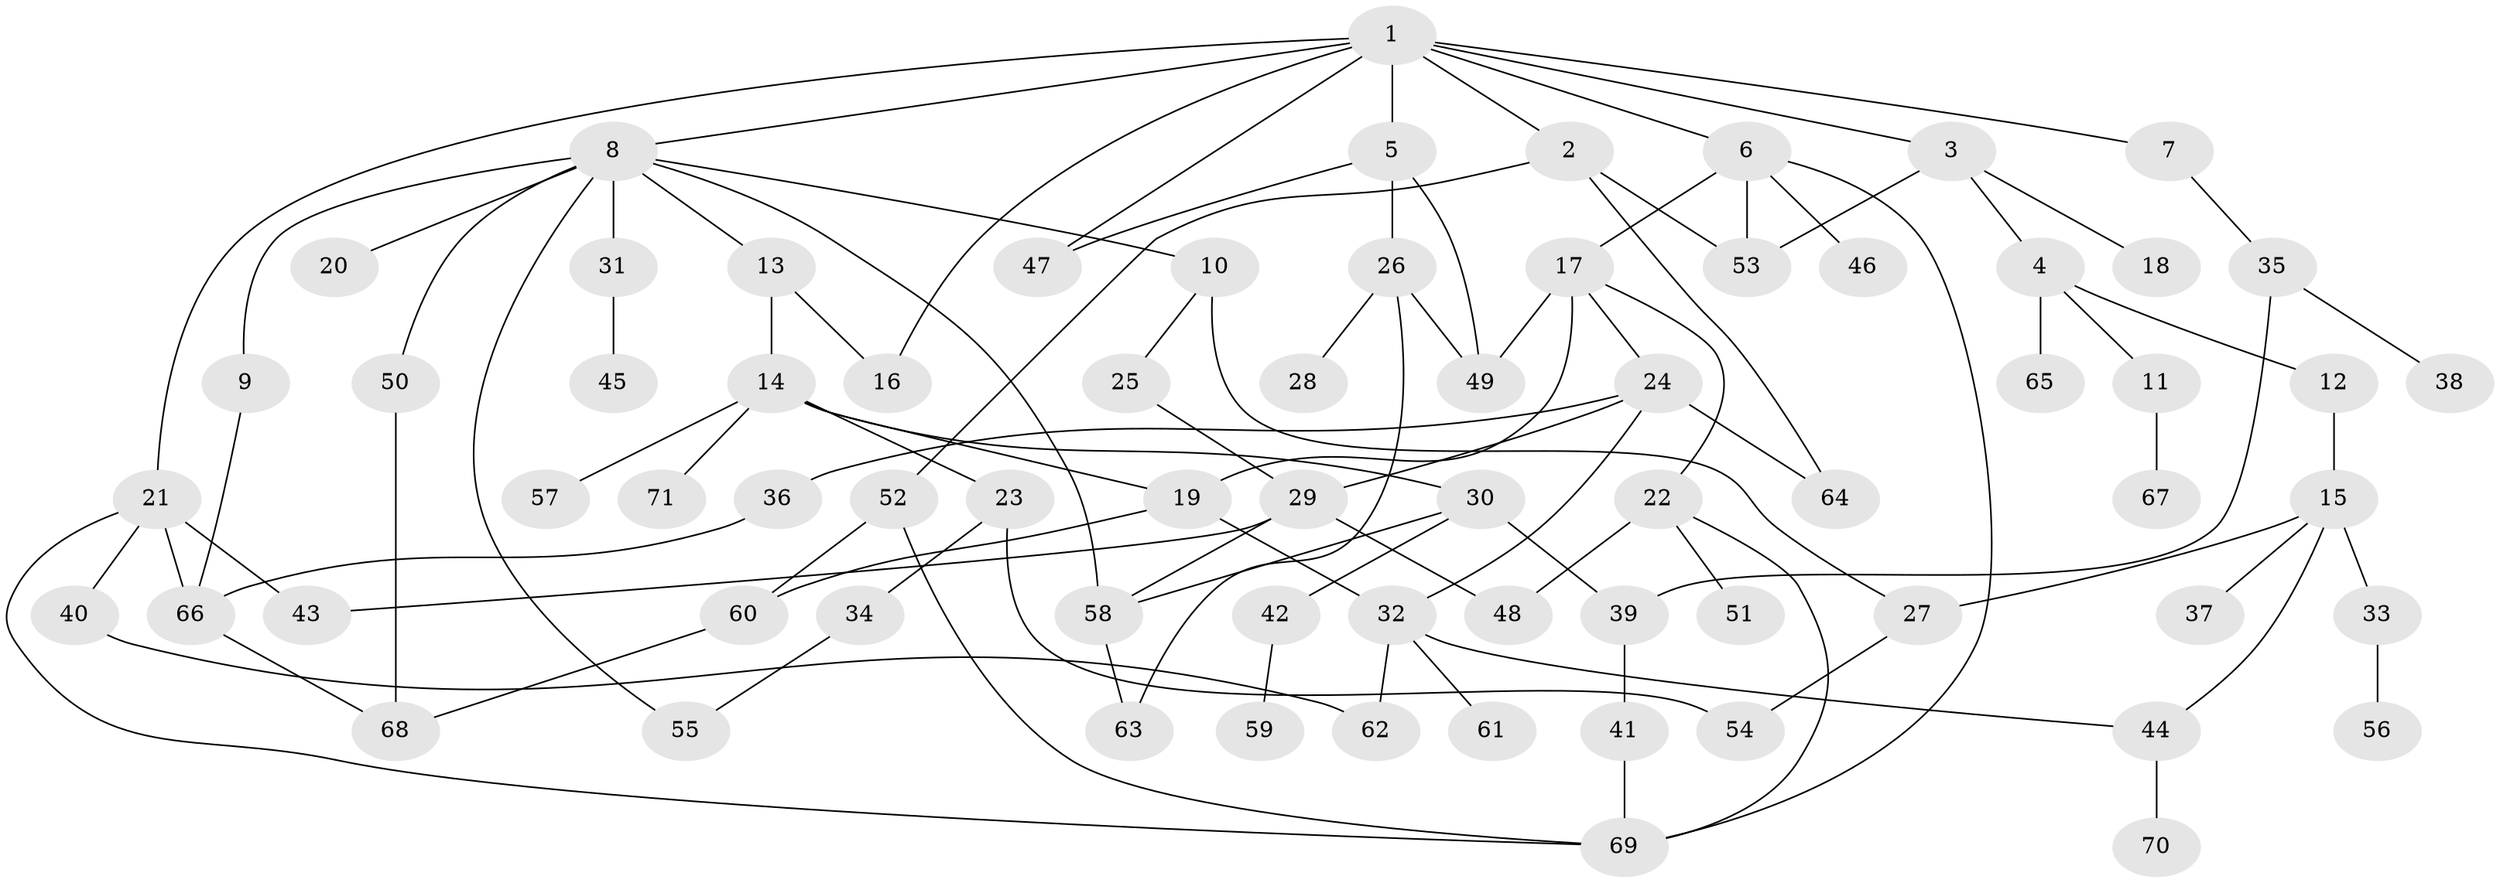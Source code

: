 // Generated by graph-tools (version 1.1) at 2025/00/03/09/25 03:00:59]
// undirected, 71 vertices, 100 edges
graph export_dot {
graph [start="1"]
  node [color=gray90,style=filled];
  1;
  2;
  3;
  4;
  5;
  6;
  7;
  8;
  9;
  10;
  11;
  12;
  13;
  14;
  15;
  16;
  17;
  18;
  19;
  20;
  21;
  22;
  23;
  24;
  25;
  26;
  27;
  28;
  29;
  30;
  31;
  32;
  33;
  34;
  35;
  36;
  37;
  38;
  39;
  40;
  41;
  42;
  43;
  44;
  45;
  46;
  47;
  48;
  49;
  50;
  51;
  52;
  53;
  54;
  55;
  56;
  57;
  58;
  59;
  60;
  61;
  62;
  63;
  64;
  65;
  66;
  67;
  68;
  69;
  70;
  71;
  1 -- 2;
  1 -- 3;
  1 -- 5;
  1 -- 6;
  1 -- 7;
  1 -- 8;
  1 -- 21;
  1 -- 16;
  1 -- 47;
  2 -- 52;
  2 -- 64;
  2 -- 53;
  3 -- 4;
  3 -- 18;
  3 -- 53;
  4 -- 11;
  4 -- 12;
  4 -- 65;
  5 -- 26;
  5 -- 47;
  5 -- 49;
  6 -- 17;
  6 -- 46;
  6 -- 53;
  6 -- 69;
  7 -- 35;
  8 -- 9;
  8 -- 10;
  8 -- 13;
  8 -- 20;
  8 -- 31;
  8 -- 50;
  8 -- 55;
  8 -- 58;
  9 -- 66;
  10 -- 25;
  10 -- 27;
  11 -- 67;
  12 -- 15;
  13 -- 14;
  13 -- 16;
  14 -- 23;
  14 -- 30;
  14 -- 57;
  14 -- 71;
  14 -- 19;
  15 -- 33;
  15 -- 37;
  15 -- 44;
  15 -- 27;
  17 -- 19;
  17 -- 22;
  17 -- 24;
  17 -- 49;
  19 -- 32;
  19 -- 60;
  21 -- 40;
  21 -- 69;
  21 -- 66;
  21 -- 43;
  22 -- 48;
  22 -- 51;
  22 -- 69;
  23 -- 34;
  23 -- 54;
  24 -- 29;
  24 -- 36;
  24 -- 64;
  24 -- 32;
  25 -- 29;
  26 -- 28;
  26 -- 63;
  26 -- 49;
  27 -- 54;
  29 -- 43;
  29 -- 58;
  29 -- 48;
  30 -- 42;
  30 -- 58;
  30 -- 39;
  31 -- 45;
  32 -- 61;
  32 -- 62;
  32 -- 44;
  33 -- 56;
  34 -- 55;
  35 -- 38;
  35 -- 39;
  36 -- 66;
  39 -- 41;
  40 -- 62;
  41 -- 69;
  42 -- 59;
  44 -- 70;
  50 -- 68;
  52 -- 60;
  52 -- 69;
  58 -- 63;
  60 -- 68;
  66 -- 68;
}
